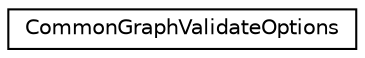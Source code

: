 digraph "Graphical Class Hierarchy"
{
 // LATEX_PDF_SIZE
  edge [fontname="Helvetica",fontsize="10",labelfontname="Helvetica",labelfontsize="10"];
  node [fontname="Helvetica",fontsize="10",shape=record];
  rankdir="LR";
  Node0 [label="CommonGraphValidateOptions",height=0.2,width=0.4,color="black", fillcolor="white", style="filled",URL="$classarm__compute_1_1utils_1_1_common_graph_validate_options.xhtml",tooltip="CommonGraphValidateOptions command line options used to configure the graph examples."];
}
